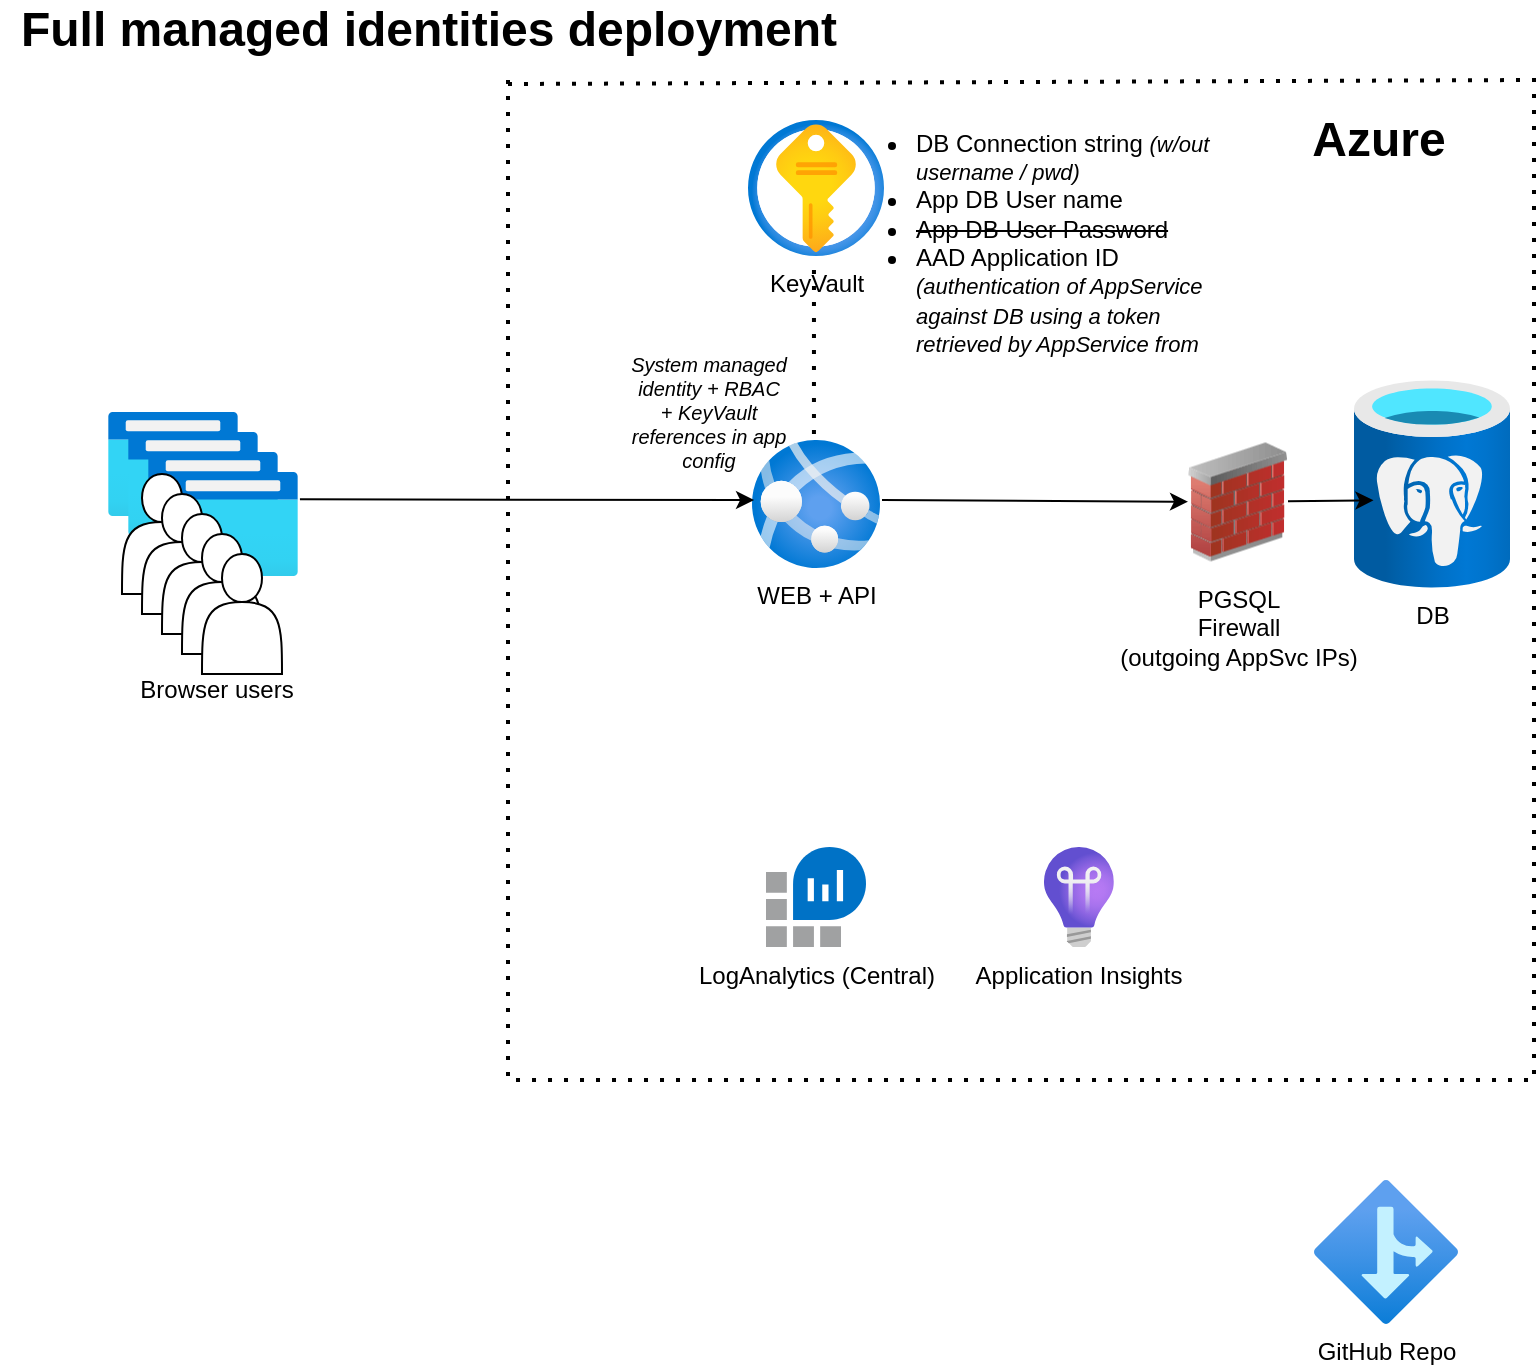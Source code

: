 <mxfile version="22.1.5" type="device">
  <diagram id="CIYdKKqNAJBwTVAFqt9w" name="Page-1">
    <mxGraphModel dx="1184" dy="1101" grid="1" gridSize="10" guides="1" tooltips="1" connect="1" arrows="1" fold="1" page="1" pageScale="1" pageWidth="850" pageHeight="1100" math="0" shadow="0">
      <root>
        <mxCell id="0" />
        <mxCell id="1" parent="0" />
        <mxCell id="0QP-IHk7IyoN1cNLL2Y5-1" value="WEB + API" style="aspect=fixed;html=1;points=[];align=center;image;fontSize=12;image=img/lib/azure2/app_services/App_Services.svg;" parent="1" vertex="1">
          <mxGeometry x="379" y="240" width="64" height="64" as="geometry" />
        </mxCell>
        <mxCell id="0QP-IHk7IyoN1cNLL2Y5-2" value="DB" style="aspect=fixed;html=1;points=[];align=center;image;fontSize=12;image=img/lib/azure2/databases/Azure_Database_PostgreSQL_Server.svg;" parent="1" vertex="1">
          <mxGeometry x="680" y="210" width="78" height="104" as="geometry" />
        </mxCell>
        <mxCell id="0QP-IHk7IyoN1cNLL2Y5-3" value="Application Insights" style="aspect=fixed;html=1;points=[];align=center;image;fontSize=12;image=img/lib/azure2/devops/Application_Insights.svg;" parent="1" vertex="1">
          <mxGeometry x="525" y="443.5" width="34.92" height="50" as="geometry" />
        </mxCell>
        <mxCell id="0QP-IHk7IyoN1cNLL2Y5-4" value="KeyVault" style="aspect=fixed;html=1;points=[];align=center;image;fontSize=12;image=img/lib/azure2/security/Key_Vaults.svg;" parent="1" vertex="1">
          <mxGeometry x="377" y="80" width="68" height="68" as="geometry" />
        </mxCell>
        <mxCell id="0QP-IHk7IyoN1cNLL2Y5-5" value="LogAnalytics (Central)" style="sketch=0;aspect=fixed;html=1;points=[];align=center;image;fontSize=12;image=img/lib/mscae/Log_Analytics_Workspaces.svg;" parent="1" vertex="1">
          <mxGeometry x="386" y="443.5" width="50" height="50" as="geometry" />
        </mxCell>
        <mxCell id="0QP-IHk7IyoN1cNLL2Y5-8" value="" style="endArrow=none;dashed=1;html=1;dashPattern=1 3;strokeWidth=2;rounded=0;exitX=0.484;exitY=-0.047;exitDx=0;exitDy=0;exitPerimeter=0;entryX=0.485;entryY=1.029;entryDx=0;entryDy=0;entryPerimeter=0;" parent="1" source="0QP-IHk7IyoN1cNLL2Y5-1" target="0QP-IHk7IyoN1cNLL2Y5-4" edge="1">
          <mxGeometry width="50" height="50" relative="1" as="geometry">
            <mxPoint x="589" y="490" as="sourcePoint" />
            <mxPoint x="469" y="160" as="targetPoint" />
          </mxGeometry>
        </mxCell>
        <mxCell id="0QP-IHk7IyoN1cNLL2Y5-9" value="" style="aspect=fixed;html=1;points=[];align=center;image;fontSize=12;image=img/lib/azure2/general/Browser.svg;" parent="1" vertex="1">
          <mxGeometry x="57" y="226" width="65" height="52" as="geometry" />
        </mxCell>
        <mxCell id="0QP-IHk7IyoN1cNLL2Y5-10" value="" style="aspect=fixed;html=1;points=[];align=center;image;fontSize=12;image=img/lib/azure2/general/Browser.svg;" parent="1" vertex="1">
          <mxGeometry x="67" y="236" width="65" height="52" as="geometry" />
        </mxCell>
        <mxCell id="0QP-IHk7IyoN1cNLL2Y5-11" value="" style="aspect=fixed;html=1;points=[];align=center;image;fontSize=12;image=img/lib/azure2/general/Browser.svg;" parent="1" vertex="1">
          <mxGeometry x="77" y="246" width="65" height="52" as="geometry" />
        </mxCell>
        <mxCell id="0QP-IHk7IyoN1cNLL2Y5-12" value="" style="aspect=fixed;html=1;points=[];align=center;image;fontSize=12;image=img/lib/azure2/general/Browser.svg;" parent="1" vertex="1">
          <mxGeometry x="87" y="256" width="65" height="52" as="geometry" />
        </mxCell>
        <mxCell id="0QP-IHk7IyoN1cNLL2Y5-13" value="" style="endArrow=classic;html=1;rounded=0;entryX=0.016;entryY=0.469;entryDx=0;entryDy=0;entryPerimeter=0;exitX=1.015;exitY=0.263;exitDx=0;exitDy=0;exitPerimeter=0;" parent="1" source="0QP-IHk7IyoN1cNLL2Y5-12" target="0QP-IHk7IyoN1cNLL2Y5-1" edge="1">
          <mxGeometry width="50" height="50" relative="1" as="geometry">
            <mxPoint x="170" y="280" as="sourcePoint" />
            <mxPoint x="347" y="272" as="targetPoint" />
          </mxGeometry>
        </mxCell>
        <mxCell id="0QP-IHk7IyoN1cNLL2Y5-14" value="" style="endArrow=classic;html=1;rounded=0;entryX=0.125;entryY=0.578;entryDx=0;entryDy=0;entryPerimeter=0;" parent="1" edge="1" target="0QP-IHk7IyoN1cNLL2Y5-2" source="o04dppOLbAU1CwW2dDpO-1">
          <mxGeometry width="50" height="50" relative="1" as="geometry">
            <mxPoint x="444" y="270" as="sourcePoint" />
            <mxPoint x="671" y="270" as="targetPoint" />
          </mxGeometry>
        </mxCell>
        <mxCell id="0QP-IHk7IyoN1cNLL2Y5-15" value="" style="shape=actor;whiteSpace=wrap;html=1;" parent="1" vertex="1">
          <mxGeometry x="64" y="257" width="40" height="60" as="geometry" />
        </mxCell>
        <mxCell id="0QP-IHk7IyoN1cNLL2Y5-16" value="" style="shape=actor;whiteSpace=wrap;html=1;" parent="1" vertex="1">
          <mxGeometry x="74" y="267" width="40" height="60" as="geometry" />
        </mxCell>
        <mxCell id="0QP-IHk7IyoN1cNLL2Y5-17" value="" style="shape=actor;whiteSpace=wrap;html=1;" parent="1" vertex="1">
          <mxGeometry x="84" y="277" width="40" height="60" as="geometry" />
        </mxCell>
        <mxCell id="0QP-IHk7IyoN1cNLL2Y5-18" value="" style="shape=actor;whiteSpace=wrap;html=1;" parent="1" vertex="1">
          <mxGeometry x="94" y="287" width="40" height="60" as="geometry" />
        </mxCell>
        <mxCell id="0QP-IHk7IyoN1cNLL2Y5-19" value="" style="shape=actor;whiteSpace=wrap;html=1;" parent="1" vertex="1">
          <mxGeometry x="104" y="297" width="40" height="60" as="geometry" />
        </mxCell>
        <mxCell id="0QP-IHk7IyoN1cNLL2Y5-22" value="Browser users" style="text;html=1;align=center;verticalAlign=middle;resizable=0;points=[];autosize=1;strokeColor=none;fillColor=none;" parent="1" vertex="1">
          <mxGeometry x="61" y="350" width="100" height="30" as="geometry" />
        </mxCell>
        <mxCell id="0QP-IHk7IyoN1cNLL2Y5-26" value="" style="endArrow=none;dashed=1;html=1;dashPattern=1 3;strokeWidth=2;rounded=0;" parent="1" edge="1">
          <mxGeometry width="50" height="50" relative="1" as="geometry">
            <mxPoint x="257" y="62" as="sourcePoint" />
            <mxPoint x="257" y="60" as="targetPoint" />
            <Array as="points">
              <mxPoint x="770" y="60" />
              <mxPoint x="770" y="560" />
              <mxPoint x="257" y="560" />
            </Array>
          </mxGeometry>
        </mxCell>
        <mxCell id="0QP-IHk7IyoN1cNLL2Y5-27" value="&lt;ul&gt;&lt;li&gt;DB Connection string &lt;i&gt;&lt;font style=&quot;font-size: 11px;&quot;&gt;(w/out username / pwd)&lt;/font&gt;&lt;/i&gt;&lt;/li&gt;&lt;li&gt;App DB User name&lt;/li&gt;&lt;li&gt;&lt;strike&gt;App DB User Password&lt;/strike&gt;&lt;/li&gt;&lt;li&gt;AAD Application ID &lt;font style=&quot;font-size: 11px;&quot;&gt;&lt;i&gt;(authentication of AppService against DB using a token retrieved by AppService from the local identity endpoint)&lt;/i&gt;&lt;/font&gt;&lt;/li&gt;&lt;/ul&gt;" style="text;strokeColor=none;fillColor=none;html=1;whiteSpace=wrap;verticalAlign=middle;overflow=hidden;" parent="1" vertex="1">
          <mxGeometry x="419" y="70" width="191" height="130" as="geometry" />
        </mxCell>
        <mxCell id="0QP-IHk7IyoN1cNLL2Y5-30" value="Azure" style="text;strokeColor=none;fillColor=none;html=1;fontSize=24;fontStyle=1;verticalAlign=middle;align=center;" parent="1" vertex="1">
          <mxGeometry x="647" y="70" width="90" height="40" as="geometry" />
        </mxCell>
        <mxCell id="0QP-IHk7IyoN1cNLL2Y5-31" value="System managed identity + RBAC + KeyVault references in app config" style="text;html=1;strokeColor=none;fillColor=none;align=center;verticalAlign=middle;whiteSpace=wrap;rounded=0;fontStyle=2;fontSize=10;" parent="1" vertex="1">
          <mxGeometry x="317" y="195" width="81" height="61" as="geometry" />
        </mxCell>
        <mxCell id="gKN0slglhCB6e-M4ENdB-1" value="Full managed identities deployment" style="text;strokeColor=none;fillColor=none;html=1;fontSize=24;fontStyle=1;verticalAlign=middle;align=center;" parent="1" vertex="1">
          <mxGeometry x="3" y="20" width="427" height="30" as="geometry" />
        </mxCell>
        <mxCell id="OqzE98QxFuoe7ZCpbJcY-1" value="GitHub Repo" style="aspect=fixed;html=1;points=[];align=center;image;fontSize=12;image=img/lib/azure2/general/Branch.svg;" parent="1" vertex="1">
          <mxGeometry x="660" y="610" width="72" height="72" as="geometry" />
        </mxCell>
        <mxCell id="o04dppOLbAU1CwW2dDpO-2" value="" style="endArrow=classic;html=1;rounded=0;" edge="1" parent="1" target="o04dppOLbAU1CwW2dDpO-1">
          <mxGeometry width="50" height="50" relative="1" as="geometry">
            <mxPoint x="444" y="270" as="sourcePoint" />
            <mxPoint x="671" y="270" as="targetPoint" />
          </mxGeometry>
        </mxCell>
        <mxCell id="o04dppOLbAU1CwW2dDpO-1" value="PGSQL&lt;br&gt;Firewall&lt;br&gt;(outgoing AppSvc IPs)" style="image;html=1;image=img/lib/clip_art/networking/Firewall_02_128x128.png" vertex="1" parent="1">
          <mxGeometry x="597" y="236" width="50" height="70" as="geometry" />
        </mxCell>
      </root>
    </mxGraphModel>
  </diagram>
</mxfile>
